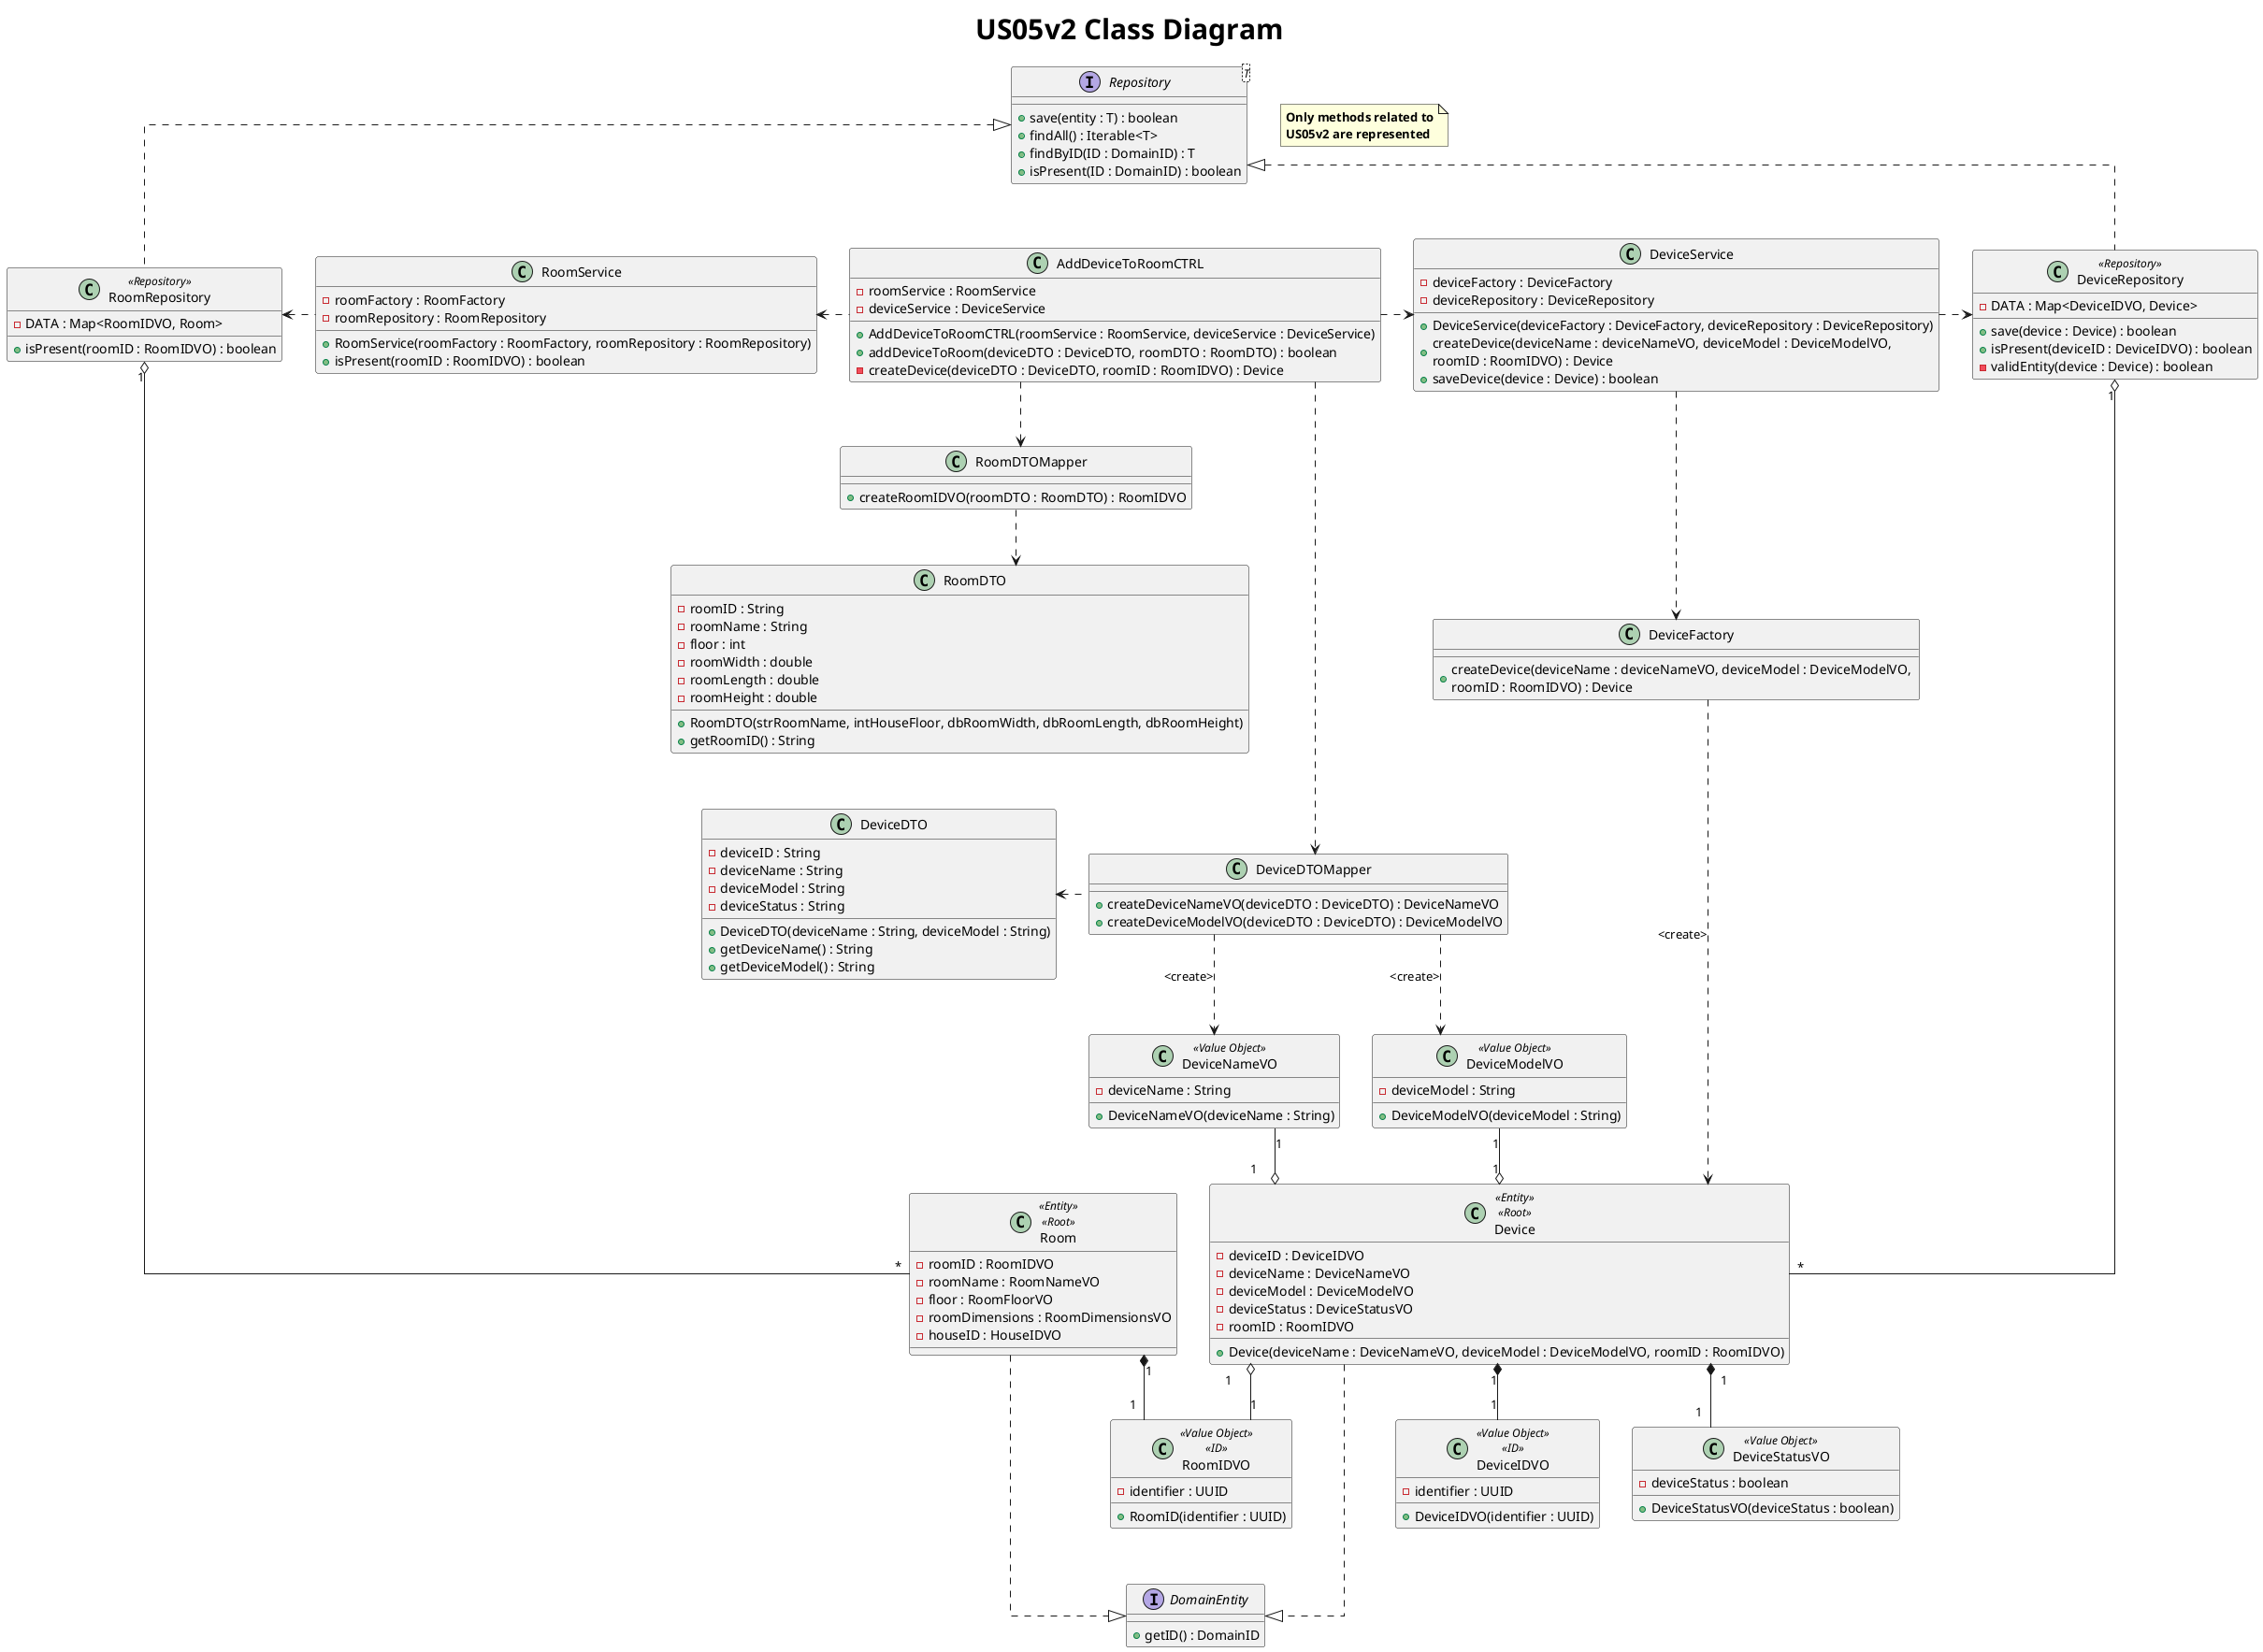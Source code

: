@startuml

title <size: 30> US05v2 Class Diagram

note "<b>Only methods related to\n<b>US05v2 are represented" as N1

skinparam linetype ortho

class AddDeviceToRoomCTRL{
    - roomService : RoomService
    - deviceService : DeviceService

    + AddDeviceToRoomCTRL(roomService : RoomService, deviceService : DeviceService)
    + addDeviceToRoom(deviceDTO : DeviceDTO, roomDTO : RoomDTO) : boolean
    - createDevice(deviceDTO : DeviceDTO, roomID : RoomIDVO) : Device
}

class RoomService{
    - roomFactory : RoomFactory
    - roomRepository : RoomRepository

    + RoomService(roomFactory : RoomFactory, roomRepository : RoomRepository)
    + isPresent(roomID : RoomIDVO) : boolean
}

class RoomRepository <<Repository>>{
    - DATA : Map<RoomIDVO, Room>

    + isPresent(roomID : RoomIDVO) : boolean
}


class RoomDTOMapper{
    + createRoomIDVO(roomDTO : RoomDTO) : RoomIDVO
}


class RoomDTO{
    - roomID : String
    - roomName : String
    - floor : int
    - roomWidth : double
    - roomLength : double
    - roomHeight : double

    + RoomDTO(strRoomName, intHouseFloor, dbRoomWidth, dbRoomLength, dbRoomHeight)
    + getRoomID() : String
}



class Room <<Entity>> <<Root>>{
    - roomID : RoomIDVO
    - roomName : RoomNameVO
    - floor : RoomFloorVO
    - roomDimensions : RoomDimensionsVO
    - houseID : HouseIDVO
}

class DeviceService{
    - deviceFactory : DeviceFactory
    - deviceRepository : DeviceRepository

    + DeviceService(deviceFactory : DeviceFactory, deviceRepository : DeviceRepository)
    + createDevice(deviceName : deviceNameVO, deviceModel : DeviceModelVO, \nroomID : RoomIDVO) : Device
    + saveDevice(device : Device) : boolean
}

class DeviceFactory {
    + createDevice(deviceName : deviceNameVO, deviceModel : DeviceModelVO, \nroomID : RoomIDVO) : Device
}

class RoomIDVO <<Value Object>><<ID>>{
    - identifier : UUID
    + RoomID(identifier : UUID)
}

class DeviceDTOMapper{
    + createDeviceNameVO(deviceDTO : DeviceDTO) : DeviceNameVO
    + createDeviceModelVO(deviceDTO : DeviceDTO) : DeviceModelVO
}

class DeviceDTO{
    - deviceID : String
    - deviceName : String
    - deviceModel : String
    - deviceStatus : String

    + DeviceDTO(deviceName : String, deviceModel : String)
    + getDeviceName() : String
    + getDeviceModel() : String
}

class DeviceIDVO <<Value Object>><<ID>>{
    - identifier : UUID

    + DeviceIDVO(identifier : UUID)
}

class DeviceNameVO <<Value Object>>{
    - deviceName : String

    + DeviceNameVO(deviceName : String)
}

class DeviceModelVO <<Value Object>>{
    - deviceModel : String

    + DeviceModelVO(deviceModel : String)
}

class DeviceStatusVO <<Value Object>>{
    - deviceStatus : boolean
    + DeviceStatusVO(deviceStatus : boolean)
}


class Device <<Entity>> <<Root>>{
    - deviceID : DeviceIDVO
    - deviceName : DeviceNameVO
    - deviceModel : DeviceModelVO
    - deviceStatus : DeviceStatusVO
    - roomID : RoomIDVO

    + Device(deviceName : DeviceNameVO, deviceModel : DeviceModelVO, roomID : RoomIDVO)
}

class DeviceRepository <<Repository>>{
     - DATA : Map<DeviceIDVO, Device>

     + save(device : Device) : boolean
     + isPresent(deviceID : DeviceIDVO) : boolean
     - validEntity(device : Device) : boolean
}

interface Repository<T> {
    + save(entity : T) : boolean
    + findAll() : Iterable<T>
    + findByID(ID : DomainID) : T
    + isPresent(ID : DomainID) : boolean
}


'interface DomainID {
'    + getID() : String
'}


interface DomainEntity {
    + getID() : DomainID
}


AddDeviceToRoomCTRL ..> RoomDTOMapper
AddDeviceToRoomCTRL ....> DeviceDTOMapper
DeviceDTOMapper .left.> DeviceDTO
AddDeviceToRoomCTRL ..left> RoomService
AddDeviceToRoomCTRL ..right> DeviceService
RoomDTOMapper .down.> RoomDTO
/'missing relationship between RoomMapper and RoomID?'/

RoomService ..left> RoomRepository
DeviceService ..right> DeviceRepository
DeviceService ..> DeviceFactory
DeviceDTOMapper ..> DeviceNameVO : <create>
DeviceDTOMapper ..> DeviceModelVO : <create>
DeviceFactory ..> Device : <create>


Device "1" o-- "1" RoomIDVO
Room "1" *-- "1" RoomIDVO
Device "1" o-up- "1" DeviceNameVO
Device "1" o-left- "1" DeviceModelVO
Device "1" *-- "1" DeviceIDVO
Device "1" *-- "1" DeviceStatusVO

Repository <|.. RoomRepository
Repository <|.. DeviceRepository
DeviceRepository "1" o-- "*" Device
RoomRepository "1" o--- "*" Room

Room ...|> DomainEntity
Device ...|> DomainEntity
'DomainID <|.. RoomIDVO
'DomainID <|.up. DeviceIDVO


@enduml
